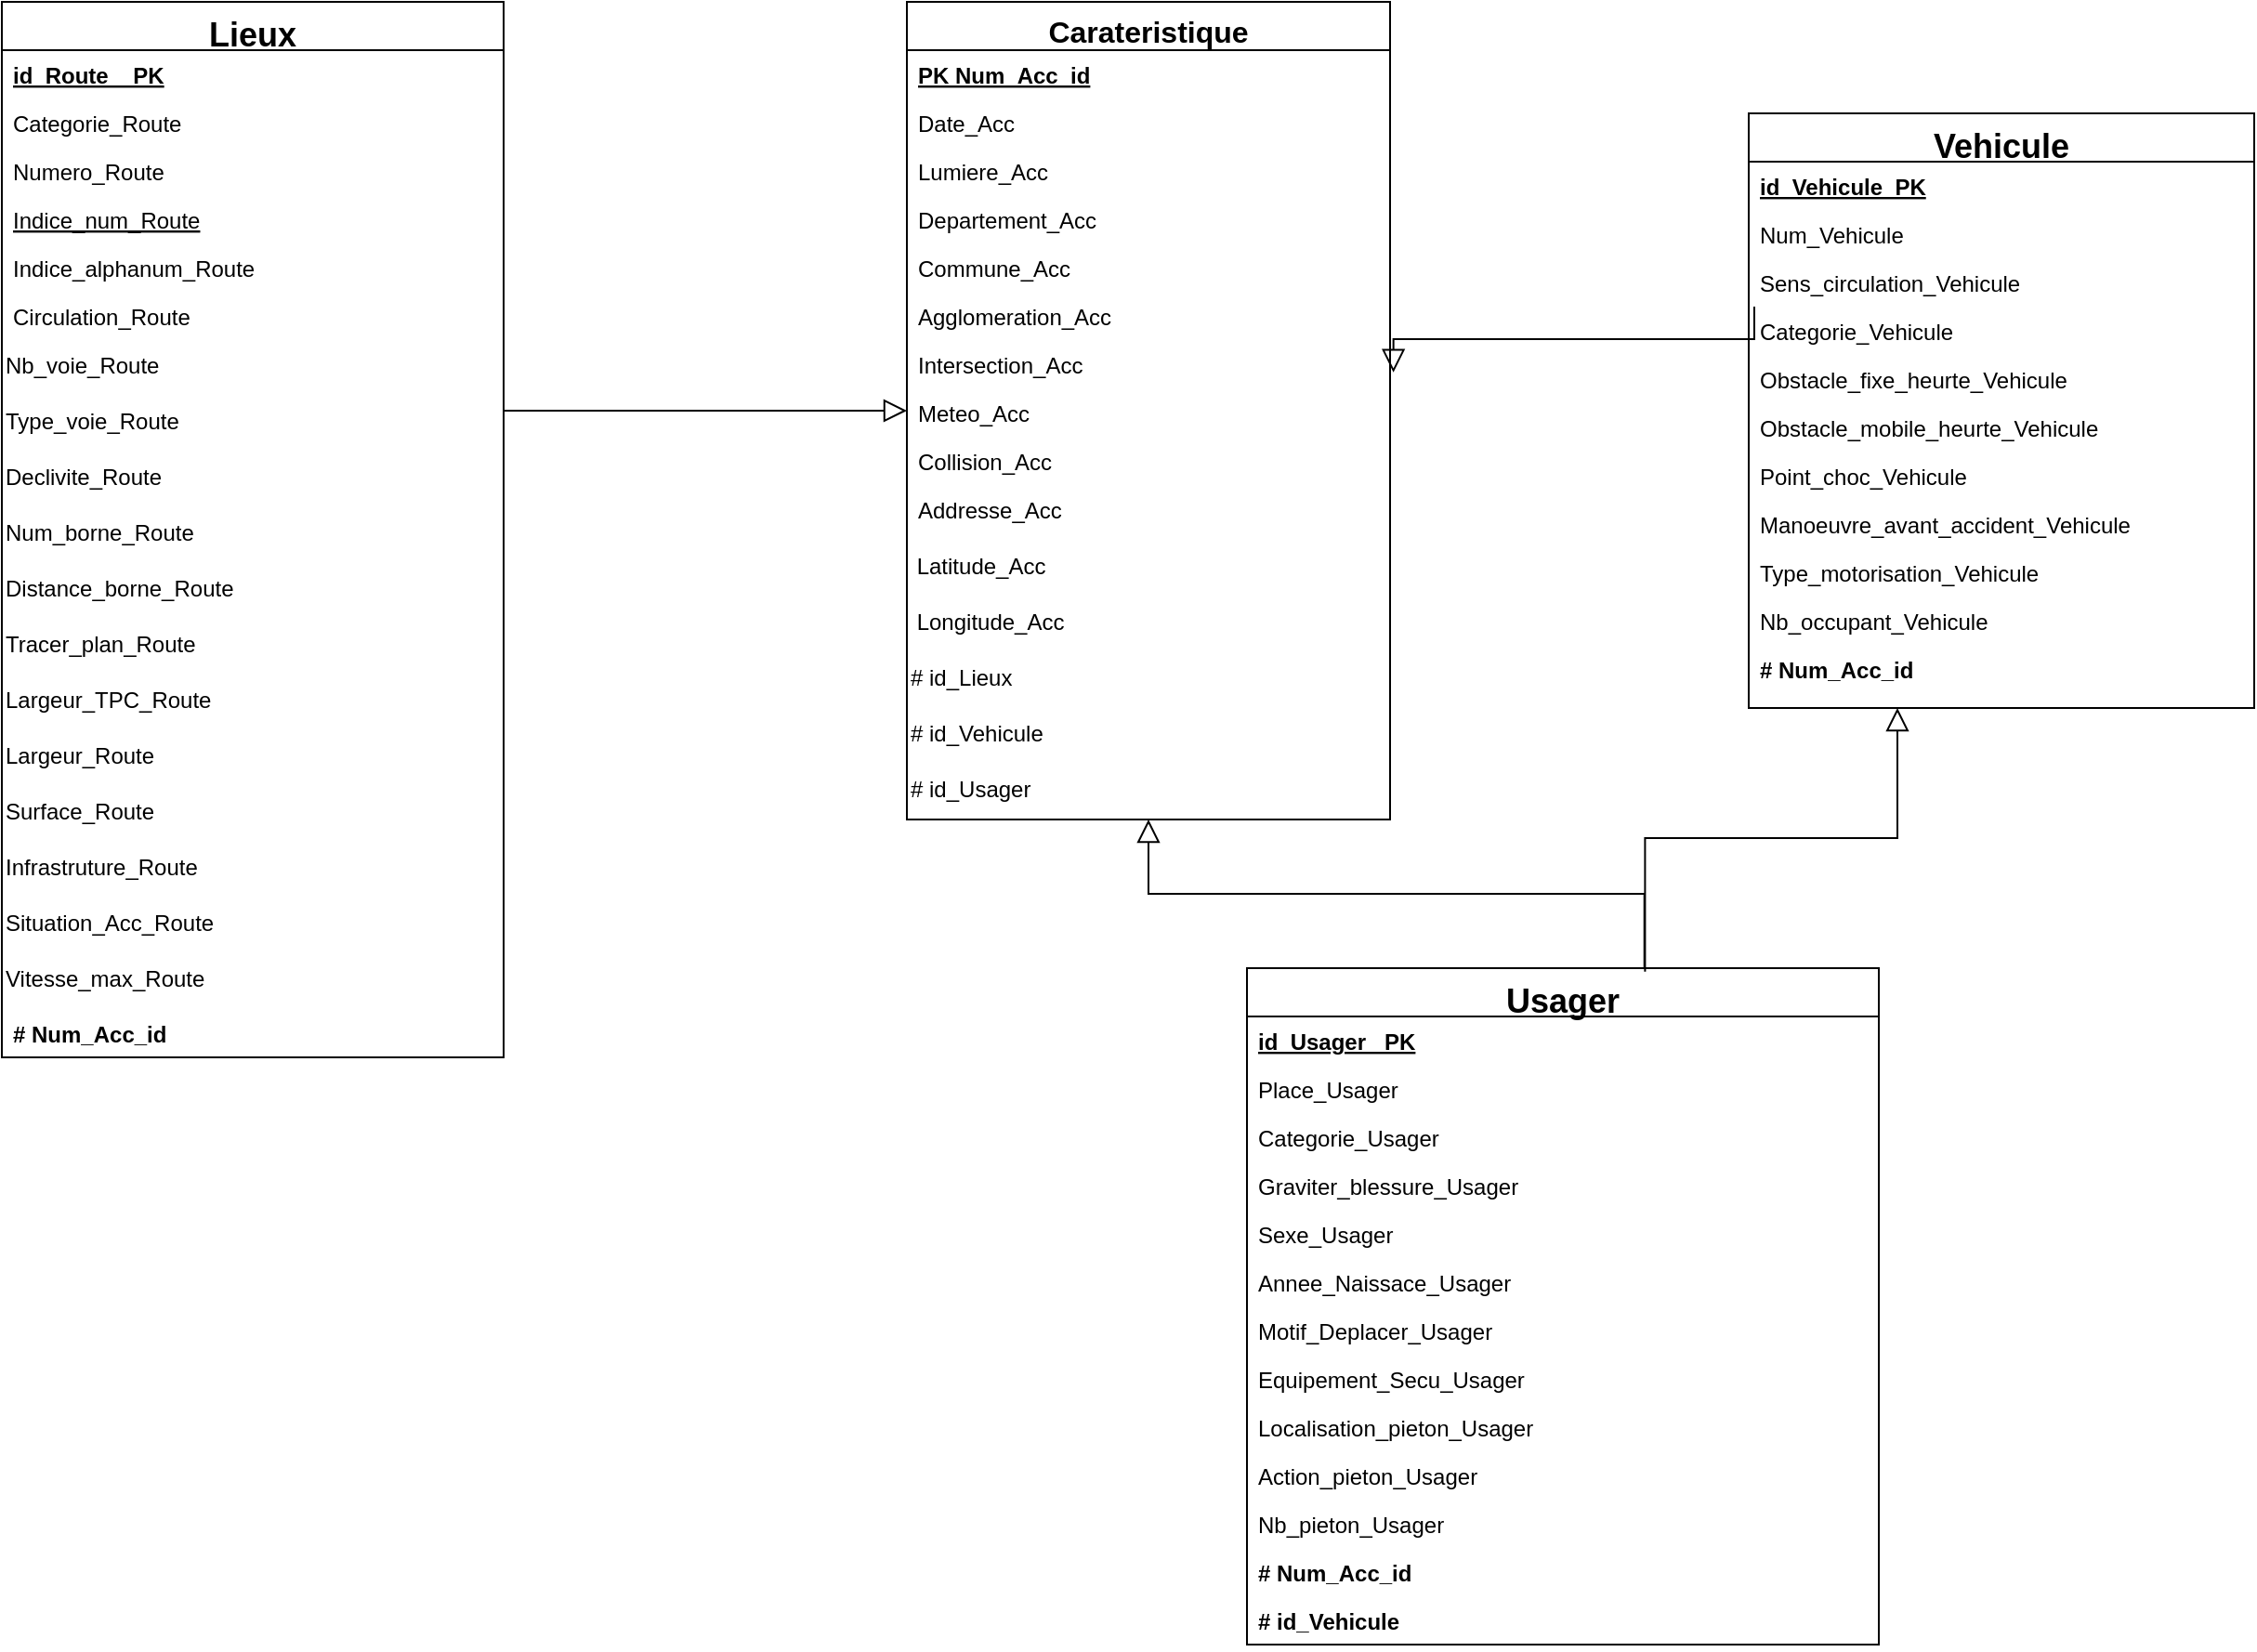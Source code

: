 <mxfile>
    <diagram id="C5RBs43oDa-KdzZeNtuy" name="Page-1">
        <mxGraphModel dx="810" dy="781" grid="1" gridSize="10" guides="1" tooltips="1" connect="1" arrows="1" fold="1" page="1" pageScale="1" pageWidth="827" pageHeight="1169" math="0" shadow="0">
            <root>
                <mxCell id="WIyWlLk6GJQsqaUBKTNV-0"/>
                <mxCell id="WIyWlLk6GJQsqaUBKTNV-1" parent="WIyWlLk6GJQsqaUBKTNV-0"/>
                <mxCell id="zkfFHV4jXpPFQw0GAbJ--0" value="Carateristique" style="swimlane;fontStyle=1;align=center;verticalAlign=top;childLayout=stackLayout;horizontal=1;startSize=26;horizontalStack=0;resizeParent=1;resizeLast=0;collapsible=1;marginBottom=0;rounded=0;shadow=0;strokeWidth=1;fontSize=16;" parent="WIyWlLk6GJQsqaUBKTNV-1" vertex="1">
                    <mxGeometry x="567" y="150" width="260" height="440" as="geometry">
                        <mxRectangle x="230" y="140" width="160" height="26" as="alternateBounds"/>
                    </mxGeometry>
                </mxCell>
                <mxCell id="zkfFHV4jXpPFQw0GAbJ--1" value="PK Num_Acc_id" style="text;align=left;verticalAlign=top;spacingLeft=4;spacingRight=4;overflow=hidden;rotatable=0;points=[[0,0.5],[1,0.5]];portConstraint=eastwest;fontStyle=5" parent="zkfFHV4jXpPFQw0GAbJ--0" vertex="1">
                    <mxGeometry y="26" width="260" height="26" as="geometry"/>
                </mxCell>
                <mxCell id="zkfFHV4jXpPFQw0GAbJ--2" value="Date_Acc" style="text;align=left;verticalAlign=top;spacingLeft=4;spacingRight=4;overflow=hidden;rotatable=0;points=[[0,0.5],[1,0.5]];portConstraint=eastwest;rounded=0;shadow=0;html=0;" parent="zkfFHV4jXpPFQw0GAbJ--0" vertex="1">
                    <mxGeometry y="52" width="260" height="26" as="geometry"/>
                </mxCell>
                <mxCell id="zkfFHV4jXpPFQw0GAbJ--3" value="Lumiere_Acc" style="text;align=left;verticalAlign=top;spacingLeft=4;spacingRight=4;overflow=hidden;rotatable=0;points=[[0,0.5],[1,0.5]];portConstraint=eastwest;rounded=0;shadow=0;html=0;" parent="zkfFHV4jXpPFQw0GAbJ--0" vertex="1">
                    <mxGeometry y="78" width="260" height="26" as="geometry"/>
                </mxCell>
                <mxCell id="kaOmNjAsIfIJM3Kws6i0-0" value="Departement_Acc" style="text;align=left;verticalAlign=top;spacingLeft=4;spacingRight=4;overflow=hidden;rotatable=0;points=[[0,0.5],[1,0.5]];portConstraint=eastwest;rounded=0;shadow=0;html=0;" parent="zkfFHV4jXpPFQw0GAbJ--0" vertex="1">
                    <mxGeometry y="104" width="260" height="26" as="geometry"/>
                </mxCell>
                <mxCell id="kaOmNjAsIfIJM3Kws6i0-1" value="Commune_Acc" style="text;align=left;verticalAlign=top;spacingLeft=4;spacingRight=4;overflow=hidden;rotatable=0;points=[[0,0.5],[1,0.5]];portConstraint=eastwest;rounded=0;shadow=0;html=0;" parent="zkfFHV4jXpPFQw0GAbJ--0" vertex="1">
                    <mxGeometry y="130" width="260" height="26" as="geometry"/>
                </mxCell>
                <mxCell id="kaOmNjAsIfIJM3Kws6i0-2" value="Agglomeration_Acc" style="text;align=left;verticalAlign=top;spacingLeft=4;spacingRight=4;overflow=hidden;rotatable=0;points=[[0,0.5],[1,0.5]];portConstraint=eastwest;rounded=0;shadow=0;html=0;" parent="zkfFHV4jXpPFQw0GAbJ--0" vertex="1">
                    <mxGeometry y="156" width="260" height="26" as="geometry"/>
                </mxCell>
                <mxCell id="kaOmNjAsIfIJM3Kws6i0-3" value="Intersection_Acc" style="text;align=left;verticalAlign=top;spacingLeft=4;spacingRight=4;overflow=hidden;rotatable=0;points=[[0,0.5],[1,0.5]];portConstraint=eastwest;rounded=0;shadow=0;html=0;" parent="zkfFHV4jXpPFQw0GAbJ--0" vertex="1">
                    <mxGeometry y="182" width="260" height="26" as="geometry"/>
                </mxCell>
                <mxCell id="kaOmNjAsIfIJM3Kws6i0-4" value="Meteo_Acc" style="text;align=left;verticalAlign=top;spacingLeft=4;spacingRight=4;overflow=hidden;rotatable=0;points=[[0,0.5],[1,0.5]];portConstraint=eastwest;rounded=0;shadow=0;html=0;" parent="zkfFHV4jXpPFQw0GAbJ--0" vertex="1">
                    <mxGeometry y="208" width="260" height="26" as="geometry"/>
                </mxCell>
                <mxCell id="kaOmNjAsIfIJM3Kws6i0-5" value="Collision_Acc" style="text;align=left;verticalAlign=top;spacingLeft=4;spacingRight=4;overflow=hidden;rotatable=0;points=[[0,0.5],[1,0.5]];portConstraint=eastwest;rounded=0;shadow=0;html=0;" parent="zkfFHV4jXpPFQw0GAbJ--0" vertex="1">
                    <mxGeometry y="234" width="260" height="26" as="geometry"/>
                </mxCell>
                <mxCell id="kaOmNjAsIfIJM3Kws6i0-6" value="Addresse_Acc" style="text;align=left;verticalAlign=top;spacingLeft=4;spacingRight=4;overflow=hidden;rotatable=0;points=[[0,0.5],[1,0.5]];portConstraint=eastwest;rounded=0;shadow=0;html=0;" parent="zkfFHV4jXpPFQw0GAbJ--0" vertex="1">
                    <mxGeometry y="260" width="260" height="30" as="geometry"/>
                </mxCell>
                <mxCell id="kaOmNjAsIfIJM3Kws6i0-7" value="&amp;nbsp;Latitude_Acc" style="text;whiteSpace=wrap;html=1;" parent="zkfFHV4jXpPFQw0GAbJ--0" vertex="1">
                    <mxGeometry y="290" width="260" height="30" as="geometry"/>
                </mxCell>
                <mxCell id="kaOmNjAsIfIJM3Kws6i0-8" value="&amp;nbsp;Longitude_Acc" style="text;whiteSpace=wrap;html=1;" parent="zkfFHV4jXpPFQw0GAbJ--0" vertex="1">
                    <mxGeometry y="320" width="260" height="30" as="geometry"/>
                </mxCell>
                <mxCell id="6" value="# id_Lieux" style="text;whiteSpace=wrap;html=1;" vertex="1" parent="zkfFHV4jXpPFQw0GAbJ--0">
                    <mxGeometry y="350" width="260" height="30" as="geometry"/>
                </mxCell>
                <mxCell id="7" value="# id_Vehicule" style="text;whiteSpace=wrap;html=1;" vertex="1" parent="zkfFHV4jXpPFQw0GAbJ--0">
                    <mxGeometry y="380" width="260" height="30" as="geometry"/>
                </mxCell>
                <mxCell id="8" value="# id_Usager" style="text;whiteSpace=wrap;html=1;" vertex="1" parent="zkfFHV4jXpPFQw0GAbJ--0">
                    <mxGeometry y="410" width="260" height="30" as="geometry"/>
                </mxCell>
                <mxCell id="zkfFHV4jXpPFQw0GAbJ--6" value="Lieux" style="swimlane;fontStyle=1;align=center;verticalAlign=top;childLayout=stackLayout;horizontal=1;startSize=26;horizontalStack=0;resizeParent=1;resizeLast=0;collapsible=1;marginBottom=0;rounded=0;shadow=0;strokeWidth=1;fontSize=18;" parent="WIyWlLk6GJQsqaUBKTNV-1" vertex="1">
                    <mxGeometry x="80" y="150" width="270" height="568" as="geometry">
                        <mxRectangle x="130" y="380" width="160" height="26" as="alternateBounds"/>
                    </mxGeometry>
                </mxCell>
                <mxCell id="9H67b5FKAPfd0sqttw42-0" value="id_Route    PK" style="text;align=left;verticalAlign=top;spacingLeft=4;spacingRight=4;overflow=hidden;rotatable=0;points=[[0,0.5],[1,0.5]];portConstraint=eastwest;fontStyle=5" parent="zkfFHV4jXpPFQw0GAbJ--6" vertex="1">
                    <mxGeometry y="26" width="270" height="26" as="geometry"/>
                </mxCell>
                <mxCell id="zkfFHV4jXpPFQw0GAbJ--7" value="Categorie_Route" style="text;align=left;verticalAlign=top;spacingLeft=4;spacingRight=4;overflow=hidden;rotatable=0;points=[[0,0.5],[1,0.5]];portConstraint=eastwest;" parent="zkfFHV4jXpPFQw0GAbJ--6" vertex="1">
                    <mxGeometry y="52" width="270" height="26" as="geometry"/>
                </mxCell>
                <mxCell id="zkfFHV4jXpPFQw0GAbJ--8" value="Numero_Route" style="text;align=left;verticalAlign=top;spacingLeft=4;spacingRight=4;overflow=hidden;rotatable=0;points=[[0,0.5],[1,0.5]];portConstraint=eastwest;rounded=0;shadow=0;html=0;" parent="zkfFHV4jXpPFQw0GAbJ--6" vertex="1">
                    <mxGeometry y="78" width="270" height="26" as="geometry"/>
                </mxCell>
                <mxCell id="zkfFHV4jXpPFQw0GAbJ--10" value="Indice_num_Route" style="text;align=left;verticalAlign=top;spacingLeft=4;spacingRight=4;overflow=hidden;rotatable=0;points=[[0,0.5],[1,0.5]];portConstraint=eastwest;fontStyle=4" parent="zkfFHV4jXpPFQw0GAbJ--6" vertex="1">
                    <mxGeometry y="104" width="270" height="26" as="geometry"/>
                </mxCell>
                <mxCell id="zkfFHV4jXpPFQw0GAbJ--11" value="Indice_alphanum_Route" style="text;align=left;verticalAlign=top;spacingLeft=4;spacingRight=4;overflow=hidden;rotatable=0;points=[[0,0.5],[1,0.5]];portConstraint=eastwest;" parent="zkfFHV4jXpPFQw0GAbJ--6" vertex="1">
                    <mxGeometry y="130" width="270" height="26" as="geometry"/>
                </mxCell>
                <mxCell id="3" value="Circulation_Route" style="text;align=left;verticalAlign=top;spacingLeft=4;spacingRight=4;overflow=hidden;rotatable=0;points=[[0,0.5],[1,0.5]];portConstraint=eastwest;" vertex="1" parent="zkfFHV4jXpPFQw0GAbJ--6">
                    <mxGeometry y="156" width="270" height="26" as="geometry"/>
                </mxCell>
                <mxCell id="kaOmNjAsIfIJM3Kws6i0-9" value="Nb_voie_Route" style="text;whiteSpace=wrap;html=1;" parent="zkfFHV4jXpPFQw0GAbJ--6" vertex="1">
                    <mxGeometry y="182" width="270" height="30" as="geometry"/>
                </mxCell>
                <mxCell id="kaOmNjAsIfIJM3Kws6i0-10" value="Type_voie_Route" style="text;whiteSpace=wrap;html=1;" parent="zkfFHV4jXpPFQw0GAbJ--6" vertex="1">
                    <mxGeometry y="212" width="270" height="30" as="geometry"/>
                </mxCell>
                <mxCell id="kaOmNjAsIfIJM3Kws6i0-11" value="Declivite_Route" style="text;whiteSpace=wrap;html=1;" parent="zkfFHV4jXpPFQw0GAbJ--6" vertex="1">
                    <mxGeometry y="242" width="270" height="30" as="geometry"/>
                </mxCell>
                <mxCell id="kaOmNjAsIfIJM3Kws6i0-12" value="Num_borne_Route" style="text;whiteSpace=wrap;html=1;" parent="zkfFHV4jXpPFQw0GAbJ--6" vertex="1">
                    <mxGeometry y="272" width="270" height="30" as="geometry"/>
                </mxCell>
                <mxCell id="kaOmNjAsIfIJM3Kws6i0-13" value="Distance_borne_Route" style="text;whiteSpace=wrap;html=1;" parent="zkfFHV4jXpPFQw0GAbJ--6" vertex="1">
                    <mxGeometry y="302" width="270" height="30" as="geometry"/>
                </mxCell>
                <mxCell id="kaOmNjAsIfIJM3Kws6i0-14" value="Tracer_plan_Route" style="text;whiteSpace=wrap;html=1;" parent="zkfFHV4jXpPFQw0GAbJ--6" vertex="1">
                    <mxGeometry y="332" width="270" height="30" as="geometry"/>
                </mxCell>
                <mxCell id="kaOmNjAsIfIJM3Kws6i0-15" value="Largeur_TPC_Route" style="text;whiteSpace=wrap;html=1;" parent="zkfFHV4jXpPFQw0GAbJ--6" vertex="1">
                    <mxGeometry y="362" width="270" height="30" as="geometry"/>
                </mxCell>
                <mxCell id="kaOmNjAsIfIJM3Kws6i0-16" value="Largeur_Route" style="text;whiteSpace=wrap;html=1;" parent="zkfFHV4jXpPFQw0GAbJ--6" vertex="1">
                    <mxGeometry y="392" width="270" height="30" as="geometry"/>
                </mxCell>
                <mxCell id="kaOmNjAsIfIJM3Kws6i0-17" value="Surface_Route" style="text;whiteSpace=wrap;html=1;" parent="zkfFHV4jXpPFQw0GAbJ--6" vertex="1">
                    <mxGeometry y="422" width="270" height="30" as="geometry"/>
                </mxCell>
                <mxCell id="kaOmNjAsIfIJM3Kws6i0-18" value="Infrastruture_Route" style="text;whiteSpace=wrap;html=1;" parent="zkfFHV4jXpPFQw0GAbJ--6" vertex="1">
                    <mxGeometry y="452" width="270" height="30" as="geometry"/>
                </mxCell>
                <mxCell id="kaOmNjAsIfIJM3Kws6i0-19" value="Situation_Acc_Route" style="text;whiteSpace=wrap;html=1;" parent="zkfFHV4jXpPFQw0GAbJ--6" vertex="1">
                    <mxGeometry y="482" width="270" height="30" as="geometry"/>
                </mxCell>
                <mxCell id="kaOmNjAsIfIJM3Kws6i0-20" value="Vitesse_max_Route" style="text;whiteSpace=wrap;html=1;" parent="zkfFHV4jXpPFQw0GAbJ--6" vertex="1">
                    <mxGeometry y="512" width="270" height="30" as="geometry"/>
                </mxCell>
                <mxCell id="5" value="# Num_Acc_id&#10;" style="text;align=left;verticalAlign=top;spacingLeft=4;spacingRight=4;overflow=hidden;rotatable=0;points=[[0,0.5],[1,0.5]];portConstraint=eastwest;fontStyle=1" vertex="1" parent="zkfFHV4jXpPFQw0GAbJ--6">
                    <mxGeometry y="542" width="270" height="26" as="geometry"/>
                </mxCell>
                <mxCell id="zkfFHV4jXpPFQw0GAbJ--12" value="" style="endArrow=block;endSize=10;endFill=0;shadow=0;strokeWidth=1;rounded=0;edgeStyle=elbowEdgeStyle;elbow=vertical;" parent="WIyWlLk6GJQsqaUBKTNV-1" source="zkfFHV4jXpPFQw0GAbJ--6" target="zkfFHV4jXpPFQw0GAbJ--0" edge="1">
                    <mxGeometry width="160" relative="1" as="geometry">
                        <mxPoint x="200" y="203" as="sourcePoint"/>
                        <mxPoint x="200" y="203" as="targetPoint"/>
                    </mxGeometry>
                </mxCell>
                <mxCell id="zkfFHV4jXpPFQw0GAbJ--13" value="Usager" style="swimlane;fontStyle=1;align=center;verticalAlign=top;childLayout=stackLayout;horizontal=1;startSize=26;horizontalStack=0;resizeParent=1;resizeLast=0;collapsible=1;marginBottom=0;rounded=0;shadow=0;strokeWidth=1;fontSize=18;" parent="WIyWlLk6GJQsqaUBKTNV-1" vertex="1">
                    <mxGeometry x="750" y="670" width="340" height="364" as="geometry">
                        <mxRectangle x="340" y="380" width="170" height="26" as="alternateBounds"/>
                    </mxGeometry>
                </mxCell>
                <mxCell id="zkfFHV4jXpPFQw0GAbJ--14" value="id_Usager   PK" style="text;align=left;verticalAlign=top;spacingLeft=4;spacingRight=4;overflow=hidden;rotatable=0;points=[[0,0.5],[1,0.5]];portConstraint=eastwest;fontStyle=5" parent="zkfFHV4jXpPFQw0GAbJ--13" vertex="1">
                    <mxGeometry y="26" width="340" height="26" as="geometry"/>
                </mxCell>
                <mxCell id="9H67b5FKAPfd0sqttw42-4" value="Place_Usager" style="text;align=left;verticalAlign=top;spacingLeft=4;spacingRight=4;overflow=hidden;rotatable=0;points=[[0,0.5],[1,0.5]];portConstraint=eastwest;" parent="zkfFHV4jXpPFQw0GAbJ--13" vertex="1">
                    <mxGeometry y="52" width="340" height="26" as="geometry"/>
                </mxCell>
                <mxCell id="kaOmNjAsIfIJM3Kws6i0-26" value="Categorie_Usager" style="text;align=left;verticalAlign=top;spacingLeft=4;spacingRight=4;overflow=hidden;rotatable=0;points=[[0,0.5],[1,0.5]];portConstraint=eastwest;" parent="zkfFHV4jXpPFQw0GAbJ--13" vertex="1">
                    <mxGeometry y="78" width="340" height="26" as="geometry"/>
                </mxCell>
                <mxCell id="kaOmNjAsIfIJM3Kws6i0-27" value="Graviter_blessure_Usager" style="text;align=left;verticalAlign=top;spacingLeft=4;spacingRight=4;overflow=hidden;rotatable=0;points=[[0,0.5],[1,0.5]];portConstraint=eastwest;" parent="zkfFHV4jXpPFQw0GAbJ--13" vertex="1">
                    <mxGeometry y="104" width="340" height="26" as="geometry"/>
                </mxCell>
                <mxCell id="kaOmNjAsIfIJM3Kws6i0-28" value="Sexe_Usager" style="text;align=left;verticalAlign=top;spacingLeft=4;spacingRight=4;overflow=hidden;rotatable=0;points=[[0,0.5],[1,0.5]];portConstraint=eastwest;" parent="zkfFHV4jXpPFQw0GAbJ--13" vertex="1">
                    <mxGeometry y="130" width="340" height="26" as="geometry"/>
                </mxCell>
                <mxCell id="kaOmNjAsIfIJM3Kws6i0-29" value="Annee_Naissace_Usager" style="text;align=left;verticalAlign=top;spacingLeft=4;spacingRight=4;overflow=hidden;rotatable=0;points=[[0,0.5],[1,0.5]];portConstraint=eastwest;" parent="zkfFHV4jXpPFQw0GAbJ--13" vertex="1">
                    <mxGeometry y="156" width="340" height="26" as="geometry"/>
                </mxCell>
                <mxCell id="kaOmNjAsIfIJM3Kws6i0-30" value="Motif_Deplacer_Usager" style="text;align=left;verticalAlign=top;spacingLeft=4;spacingRight=4;overflow=hidden;rotatable=0;points=[[0,0.5],[1,0.5]];portConstraint=eastwest;" parent="zkfFHV4jXpPFQw0GAbJ--13" vertex="1">
                    <mxGeometry y="182" width="340" height="26" as="geometry"/>
                </mxCell>
                <mxCell id="kaOmNjAsIfIJM3Kws6i0-31" value="Equipement_Secu_Usager" style="text;align=left;verticalAlign=top;spacingLeft=4;spacingRight=4;overflow=hidden;rotatable=0;points=[[0,0.5],[1,0.5]];portConstraint=eastwest;" parent="zkfFHV4jXpPFQw0GAbJ--13" vertex="1">
                    <mxGeometry y="208" width="340" height="26" as="geometry"/>
                </mxCell>
                <mxCell id="kaOmNjAsIfIJM3Kws6i0-32" value="Localisation_pieton_Usager" style="text;align=left;verticalAlign=top;spacingLeft=4;spacingRight=4;overflow=hidden;rotatable=0;points=[[0,0.5],[1,0.5]];portConstraint=eastwest;" parent="zkfFHV4jXpPFQw0GAbJ--13" vertex="1">
                    <mxGeometry y="234" width="340" height="26" as="geometry"/>
                </mxCell>
                <mxCell id="kaOmNjAsIfIJM3Kws6i0-33" value="Action_pieton_Usager" style="text;align=left;verticalAlign=top;spacingLeft=4;spacingRight=4;overflow=hidden;rotatable=0;points=[[0,0.5],[1,0.5]];portConstraint=eastwest;" parent="zkfFHV4jXpPFQw0GAbJ--13" vertex="1">
                    <mxGeometry y="260" width="340" height="26" as="geometry"/>
                </mxCell>
                <mxCell id="kaOmNjAsIfIJM3Kws6i0-35" value="Nb_pieton_Usager" style="text;align=left;verticalAlign=top;spacingLeft=4;spacingRight=4;overflow=hidden;rotatable=0;points=[[0,0.5],[1,0.5]];portConstraint=eastwest;" parent="zkfFHV4jXpPFQw0GAbJ--13" vertex="1">
                    <mxGeometry y="286" width="340" height="26" as="geometry"/>
                </mxCell>
                <mxCell id="4" value="# Num_Acc_id" style="text;align=left;verticalAlign=top;spacingLeft=4;spacingRight=4;overflow=hidden;rotatable=0;points=[[0,0.5],[1,0.5]];portConstraint=eastwest;fontStyle=1" vertex="1" parent="zkfFHV4jXpPFQw0GAbJ--13">
                    <mxGeometry y="312" width="340" height="26" as="geometry"/>
                </mxCell>
                <mxCell id="0" value="# id_Vehicule" style="text;align=left;verticalAlign=top;spacingLeft=4;spacingRight=4;overflow=hidden;rotatable=0;points=[[0,0.5],[1,0.5]];portConstraint=eastwest;fontStyle=1" vertex="1" parent="zkfFHV4jXpPFQw0GAbJ--13">
                    <mxGeometry y="338" width="340" height="26" as="geometry"/>
                </mxCell>
                <mxCell id="zkfFHV4jXpPFQw0GAbJ--17" value="Vehicule" style="swimlane;fontStyle=1;align=center;verticalAlign=top;childLayout=stackLayout;horizontal=1;startSize=26;horizontalStack=0;resizeParent=1;resizeLast=0;collapsible=1;marginBottom=0;rounded=0;shadow=0;strokeWidth=1;fontSize=18;" parent="WIyWlLk6GJQsqaUBKTNV-1" vertex="1">
                    <mxGeometry x="1020" y="210" width="272" height="320" as="geometry">
                        <mxRectangle x="550" y="140" width="160" height="26" as="alternateBounds"/>
                    </mxGeometry>
                </mxCell>
                <mxCell id="1" value="id_Vehicule  PK" style="text;align=left;verticalAlign=top;spacingLeft=4;spacingRight=4;overflow=hidden;rotatable=0;points=[[0,0.5],[1,0.5]];portConstraint=eastwest;fontStyle=5" vertex="1" parent="zkfFHV4jXpPFQw0GAbJ--17">
                    <mxGeometry y="26" width="272" height="26" as="geometry"/>
                </mxCell>
                <mxCell id="zkfFHV4jXpPFQw0GAbJ--19" value="Num_Vehicule" style="text;align=left;verticalAlign=top;spacingLeft=4;spacingRight=4;overflow=hidden;rotatable=0;points=[[0,0.5],[1,0.5]];portConstraint=eastwest;rounded=0;shadow=0;html=0;" parent="zkfFHV4jXpPFQw0GAbJ--17" vertex="1">
                    <mxGeometry y="52" width="272" height="26" as="geometry"/>
                </mxCell>
                <mxCell id="zkfFHV4jXpPFQw0GAbJ--20" value="Sens_circulation_Vehicule" style="text;align=left;verticalAlign=top;spacingLeft=4;spacingRight=4;overflow=hidden;rotatable=0;points=[[0,0.5],[1,0.5]];portConstraint=eastwest;rounded=0;shadow=0;html=0;" parent="zkfFHV4jXpPFQw0GAbJ--17" vertex="1">
                    <mxGeometry y="78" width="272" height="26" as="geometry"/>
                </mxCell>
                <mxCell id="zkfFHV4jXpPFQw0GAbJ--21" value="Categorie_Vehicule" style="text;align=left;verticalAlign=top;spacingLeft=4;spacingRight=4;overflow=hidden;rotatable=0;points=[[0,0.5],[1,0.5]];portConstraint=eastwest;rounded=0;shadow=0;html=0;" parent="zkfFHV4jXpPFQw0GAbJ--17" vertex="1">
                    <mxGeometry y="104" width="272" height="26" as="geometry"/>
                </mxCell>
                <mxCell id="zkfFHV4jXpPFQw0GAbJ--22" value="Obstacle_fixe_heurte_Vehicule" style="text;align=left;verticalAlign=top;spacingLeft=4;spacingRight=4;overflow=hidden;rotatable=0;points=[[0,0.5],[1,0.5]];portConstraint=eastwest;rounded=0;shadow=0;html=0;" parent="zkfFHV4jXpPFQw0GAbJ--17" vertex="1">
                    <mxGeometry y="130" width="272" height="26" as="geometry"/>
                </mxCell>
                <mxCell id="kaOmNjAsIfIJM3Kws6i0-21" value="Obstacle_mobile_heurte_Vehicule" style="text;align=left;verticalAlign=top;spacingLeft=4;spacingRight=4;overflow=hidden;rotatable=0;points=[[0,0.5],[1,0.5]];portConstraint=eastwest;rounded=0;shadow=0;html=0;" parent="zkfFHV4jXpPFQw0GAbJ--17" vertex="1">
                    <mxGeometry y="156" width="272" height="26" as="geometry"/>
                </mxCell>
                <mxCell id="kaOmNjAsIfIJM3Kws6i0-22" value="Point_choc_Vehicule" style="text;align=left;verticalAlign=top;spacingLeft=4;spacingRight=4;overflow=hidden;rotatable=0;points=[[0,0.5],[1,0.5]];portConstraint=eastwest;rounded=0;shadow=0;html=0;" parent="zkfFHV4jXpPFQw0GAbJ--17" vertex="1">
                    <mxGeometry y="182" width="272" height="26" as="geometry"/>
                </mxCell>
                <mxCell id="kaOmNjAsIfIJM3Kws6i0-23" value="Manoeuvre_avant_accident_Vehicule" style="text;align=left;verticalAlign=top;spacingLeft=4;spacingRight=4;overflow=hidden;rotatable=0;points=[[0,0.5],[1,0.5]];portConstraint=eastwest;rounded=0;shadow=0;html=0;" parent="zkfFHV4jXpPFQw0GAbJ--17" vertex="1">
                    <mxGeometry y="208" width="272" height="26" as="geometry"/>
                </mxCell>
                <mxCell id="kaOmNjAsIfIJM3Kws6i0-24" value="Type_motorisation_Vehicule" style="text;align=left;verticalAlign=top;spacingLeft=4;spacingRight=4;overflow=hidden;rotatable=0;points=[[0,0.5],[1,0.5]];portConstraint=eastwest;rounded=0;shadow=0;html=0;" parent="zkfFHV4jXpPFQw0GAbJ--17" vertex="1">
                    <mxGeometry y="234" width="272" height="26" as="geometry"/>
                </mxCell>
                <mxCell id="kaOmNjAsIfIJM3Kws6i0-25" value="Nb_occupant_Vehicule" style="text;align=left;verticalAlign=top;spacingLeft=4;spacingRight=4;overflow=hidden;rotatable=0;points=[[0,0.5],[1,0.5]];portConstraint=eastwest;rounded=0;shadow=0;html=0;" parent="zkfFHV4jXpPFQw0GAbJ--17" vertex="1">
                    <mxGeometry y="260" width="272" height="26" as="geometry"/>
                </mxCell>
                <mxCell id="zkfFHV4jXpPFQw0GAbJ--18" value="# Num_Acc_id" style="text;align=left;verticalAlign=top;spacingLeft=4;spacingRight=4;overflow=hidden;rotatable=0;points=[[0,0.5],[1,0.5]];portConstraint=eastwest;fontStyle=1" parent="zkfFHV4jXpPFQw0GAbJ--17" vertex="1">
                    <mxGeometry y="286" width="272" height="26" as="geometry"/>
                </mxCell>
                <mxCell id="9H67b5FKAPfd0sqttw42-8" value="" style="endArrow=block;endSize=10;endFill=0;shadow=0;strokeWidth=1;rounded=0;edgeStyle=elbowEdgeStyle;elbow=vertical;exitX=0.011;exitY=0;exitDx=0;exitDy=0;exitPerimeter=0;entryX=1.007;entryY=0.67;entryDx=0;entryDy=0;entryPerimeter=0;" parent="WIyWlLk6GJQsqaUBKTNV-1" source="zkfFHV4jXpPFQw0GAbJ--21" target="kaOmNjAsIfIJM3Kws6i0-3" edge="1">
                    <mxGeometry width="160" relative="1" as="geometry">
                        <mxPoint x="970" y="340" as="sourcePoint"/>
                        <mxPoint x="850" y="350" as="targetPoint"/>
                    </mxGeometry>
                </mxCell>
                <mxCell id="9H67b5FKAPfd0sqttw42-9" value="" style="endArrow=block;endSize=10;endFill=0;shadow=0;strokeWidth=1;rounded=0;edgeStyle=elbowEdgeStyle;elbow=vertical;entryX=0.5;entryY=1;entryDx=0;entryDy=0;exitX=0.629;exitY=0;exitDx=0;exitDy=0;exitPerimeter=0;" parent="WIyWlLk6GJQsqaUBKTNV-1" source="zkfFHV4jXpPFQw0GAbJ--13" target="8" edge="1">
                    <mxGeometry width="160" relative="1" as="geometry">
                        <mxPoint x="800" y="660" as="sourcePoint"/>
                        <mxPoint x="1140" y="610" as="targetPoint"/>
                    </mxGeometry>
                </mxCell>
                <mxCell id="2" value="" style="endArrow=block;endSize=10;endFill=0;shadow=0;strokeWidth=1;rounded=0;edgeStyle=elbowEdgeStyle;elbow=vertical;exitX=0.63;exitY=0.005;exitDx=0;exitDy=0;exitPerimeter=0;" edge="1" parent="WIyWlLk6GJQsqaUBKTNV-1" source="zkfFHV4jXpPFQw0GAbJ--13">
                    <mxGeometry width="160" relative="1" as="geometry">
                        <mxPoint x="1040" y="620" as="sourcePoint"/>
                        <mxPoint x="1100" y="530" as="targetPoint"/>
                        <Array as="points">
                            <mxPoint x="1070" y="600"/>
                            <mxPoint x="960" y="520"/>
                        </Array>
                    </mxGeometry>
                </mxCell>
            </root>
        </mxGraphModel>
    </diagram>
</mxfile>